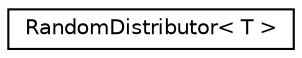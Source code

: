 digraph "Graphical Class Hierarchy"
{
  edge [fontname="Helvetica",fontsize="10",labelfontname="Helvetica",labelfontsize="10"];
  node [fontname="Helvetica",fontsize="10",shape=record];
  rankdir="LR";
  Node0 [label="RandomDistributor\< T \>",height=0.2,width=0.4,color="black", fillcolor="white", style="filled",URL="$d5/d9b/class_random_distributor.html",tooltip="Represents a generic random distribution. "];
}
